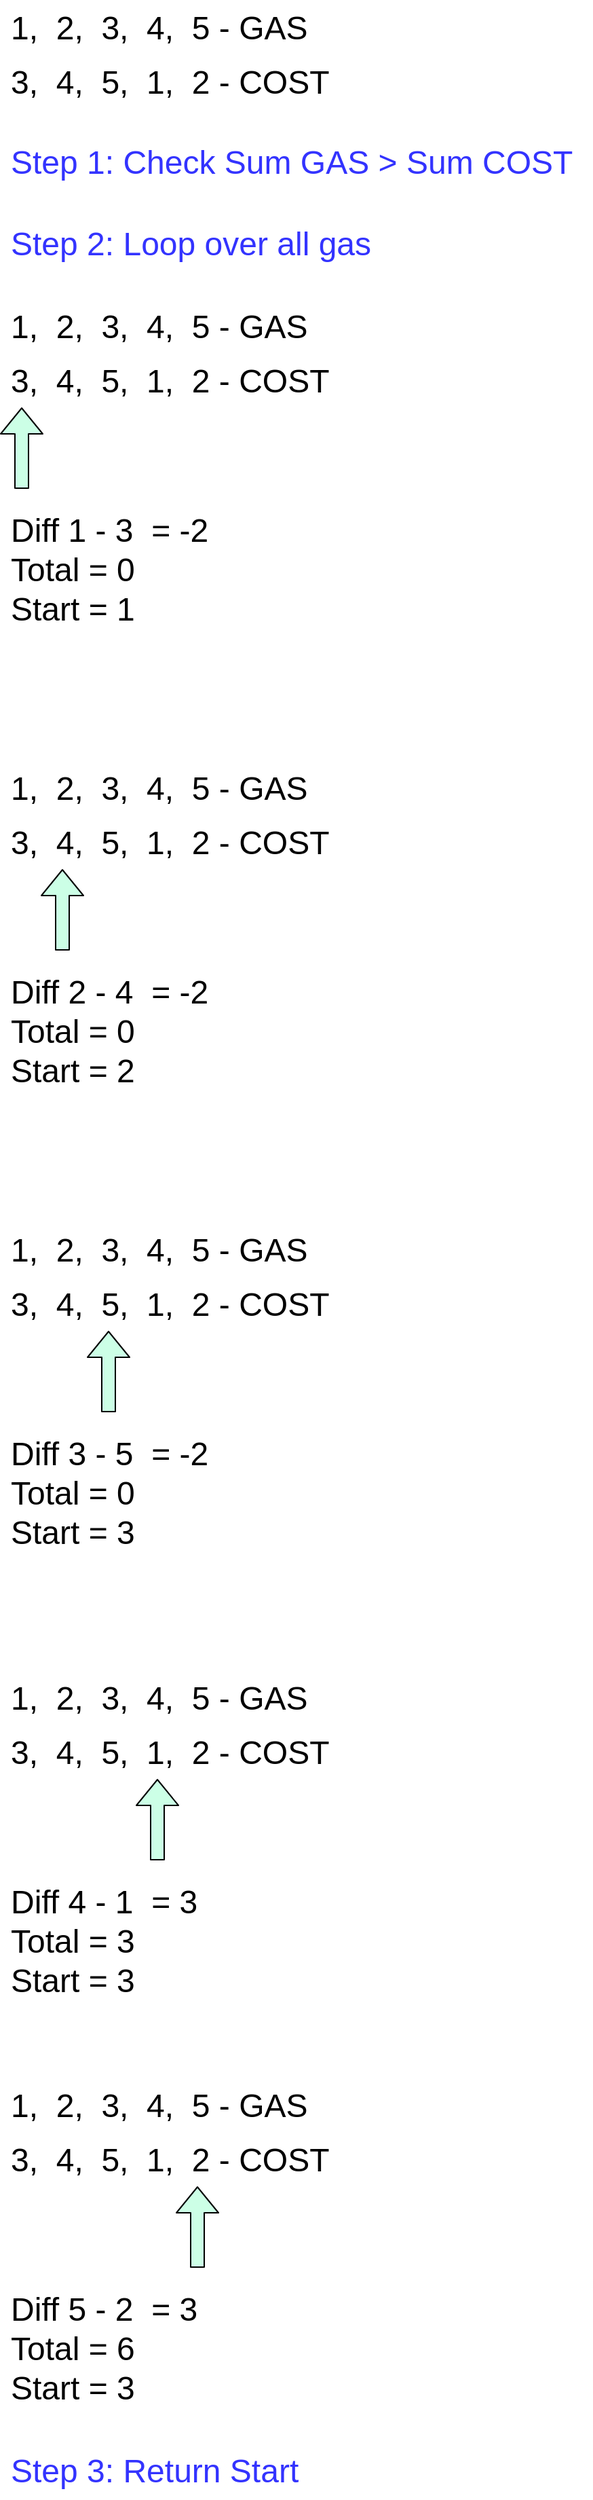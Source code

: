 <mxfile version="12.6.5" type="device"><diagram id="UGh-TFpthN-Amuy4NreV" name="Page-1"><mxGraphModel dx="1108" dy="588" grid="1" gridSize="10" guides="1" tooltips="1" connect="1" arrows="1" fold="1" page="1" pageScale="1" pageWidth="500" pageHeight="1200" math="0" shadow="0"><root><mxCell id="0"/><mxCell id="1" parent="0"/><mxCell id="lN4dKlj48bydUdiA3RfK-1" value="&lt;font style=&quot;font-size: 24px&quot;&gt;1,&amp;nbsp; 2,&amp;nbsp; 3,&amp;nbsp; 4,&amp;nbsp; 5 - GAS&lt;br&gt;&lt;br&gt;&lt;/font&gt;" style="text;html=1;" parent="1" vertex="1"><mxGeometry x="40" y="20" width="300" height="60" as="geometry"/></mxCell><mxCell id="lN4dKlj48bydUdiA3RfK-2" value="&lt;font style=&quot;font-size: 24px&quot;&gt;3,&amp;nbsp; 4,&amp;nbsp; 5,&amp;nbsp; 1,&amp;nbsp; 2 - COST&lt;/font&gt;" style="text;html=1;" parent="1" vertex="1"><mxGeometry x="40" y="60" width="280" height="40" as="geometry"/></mxCell><mxCell id="lN4dKlj48bydUdiA3RfK-3" value="&lt;font style=&quot;font-size: 24px&quot;&gt;Diff 1 - 3&amp;nbsp; = -2&lt;br&gt;Total = 0&lt;br&gt;Start = 1&lt;br&gt;&lt;/font&gt;" style="text;html=1;" parent="1" vertex="1"><mxGeometry x="40" y="390" width="190" height="120" as="geometry"/></mxCell><mxCell id="yy63oLf2C17CsjZ6C1U6-1" value="&lt;font style=&quot;font-size: 24px&quot;&gt;Step 2: Loop over all gas&lt;/font&gt;" style="text;html=1;strokeColor=none;fillColor=none;align=left;verticalAlign=middle;whiteSpace=wrap;rounded=0;fontColor=#3333FF;" vertex="1" parent="1"><mxGeometry x="40" y="180" width="390" height="40" as="geometry"/></mxCell><mxCell id="yy63oLf2C17CsjZ6C1U6-2" value="&lt;font style=&quot;font-size: 24px&quot;&gt;1,&amp;nbsp; 2,&amp;nbsp; 3,&amp;nbsp; 4,&amp;nbsp; 5 - GAS&lt;br&gt;&lt;br&gt;&lt;/font&gt;" style="text;html=1;" vertex="1" parent="1"><mxGeometry x="40" y="240" width="300" height="60" as="geometry"/></mxCell><mxCell id="yy63oLf2C17CsjZ6C1U6-3" value="&lt;font style=&quot;font-size: 24px&quot;&gt;3,&amp;nbsp; 4,&amp;nbsp; 5,&amp;nbsp; 1,&amp;nbsp; 2 - COST&lt;/font&gt;" style="text;html=1;" vertex="1" parent="1"><mxGeometry x="40" y="280" width="280" height="40" as="geometry"/></mxCell><mxCell id="yy63oLf2C17CsjZ6C1U6-4" value="" style="shape=flexArrow;endArrow=classic;html=1;fillColor=#CCFFE6;" edge="1" parent="1"><mxGeometry width="50" height="50" relative="1" as="geometry"><mxPoint x="50" y="380" as="sourcePoint"/><mxPoint x="50" y="320" as="targetPoint"/></mxGeometry></mxCell><mxCell id="yy63oLf2C17CsjZ6C1U6-5" value="&lt;font style=&quot;font-size: 24px&quot;&gt;Diff 2 - 4&amp;nbsp; = -2&lt;br&gt;Total = 0&lt;br&gt;Start = 2&lt;br&gt;&lt;/font&gt;" style="text;html=1;" vertex="1" parent="1"><mxGeometry x="40" y="730" width="190" height="120" as="geometry"/></mxCell><mxCell id="yy63oLf2C17CsjZ6C1U6-6" value="&lt;font style=&quot;font-size: 24px&quot;&gt;1,&amp;nbsp; 2,&amp;nbsp; 3,&amp;nbsp; 4,&amp;nbsp; 5 - GAS&lt;br&gt;&lt;br&gt;&lt;/font&gt;" style="text;html=1;" vertex="1" parent="1"><mxGeometry x="40" y="580" width="300" height="60" as="geometry"/></mxCell><mxCell id="yy63oLf2C17CsjZ6C1U6-7" value="&lt;font style=&quot;font-size: 24px&quot;&gt;3,&amp;nbsp; 4,&amp;nbsp; 5,&amp;nbsp; 1,&amp;nbsp; 2 - COST&lt;/font&gt;" style="text;html=1;" vertex="1" parent="1"><mxGeometry x="40" y="620" width="280" height="40" as="geometry"/></mxCell><mxCell id="yy63oLf2C17CsjZ6C1U6-8" value="" style="shape=flexArrow;endArrow=classic;html=1;fillColor=#CCFFE6;" edge="1" parent="1"><mxGeometry width="50" height="50" relative="1" as="geometry"><mxPoint x="80" y="720" as="sourcePoint"/><mxPoint x="80" y="660" as="targetPoint"/></mxGeometry></mxCell><mxCell id="yy63oLf2C17CsjZ6C1U6-9" value="&lt;font style=&quot;font-size: 24px&quot;&gt;Diff 3 - 5&amp;nbsp; = -2&lt;br&gt;Total = 0&lt;br&gt;Start = 3&lt;br&gt;&lt;/font&gt;" style="text;html=1;" vertex="1" parent="1"><mxGeometry x="40" y="1070" width="190" height="120" as="geometry"/></mxCell><mxCell id="yy63oLf2C17CsjZ6C1U6-10" value="&lt;font style=&quot;font-size: 24px&quot;&gt;1,&amp;nbsp; 2,&amp;nbsp; 3,&amp;nbsp; 4,&amp;nbsp; 5 - GAS&lt;br&gt;&lt;br&gt;&lt;/font&gt;" style="text;html=1;" vertex="1" parent="1"><mxGeometry x="40" y="920" width="300" height="60" as="geometry"/></mxCell><mxCell id="yy63oLf2C17CsjZ6C1U6-11" value="&lt;font style=&quot;font-size: 24px&quot;&gt;3,&amp;nbsp; 4,&amp;nbsp; 5,&amp;nbsp; 1,&amp;nbsp; 2 - COST&lt;/font&gt;" style="text;html=1;" vertex="1" parent="1"><mxGeometry x="40" y="960" width="280" height="40" as="geometry"/></mxCell><mxCell id="yy63oLf2C17CsjZ6C1U6-12" value="" style="shape=flexArrow;endArrow=classic;html=1;fillColor=#CCFFE6;" edge="1" parent="1"><mxGeometry width="50" height="50" relative="1" as="geometry"><mxPoint x="114" y="1060" as="sourcePoint"/><mxPoint x="114" y="1000" as="targetPoint"/></mxGeometry></mxCell><mxCell id="yy63oLf2C17CsjZ6C1U6-13" value="&lt;font style=&quot;font-size: 24px&quot;&gt;Diff 4 - 1&amp;nbsp; = 3&lt;br&gt;Total = 3&lt;br&gt;Start = 3&lt;br&gt;&lt;/font&gt;" style="text;html=1;" vertex="1" parent="1"><mxGeometry x="40" y="1400" width="190" height="120" as="geometry"/></mxCell><mxCell id="yy63oLf2C17CsjZ6C1U6-14" value="&lt;font style=&quot;font-size: 24px&quot;&gt;1,&amp;nbsp; 2,&amp;nbsp; 3,&amp;nbsp; 4,&amp;nbsp; 5 - GAS&lt;br&gt;&lt;br&gt;&lt;/font&gt;" style="text;html=1;" vertex="1" parent="1"><mxGeometry x="40" y="1250" width="300" height="60" as="geometry"/></mxCell><mxCell id="yy63oLf2C17CsjZ6C1U6-15" value="&lt;font style=&quot;font-size: 24px&quot;&gt;3,&amp;nbsp; 4,&amp;nbsp; 5,&amp;nbsp; 1,&amp;nbsp; 2 - COST&lt;/font&gt;" style="text;html=1;" vertex="1" parent="1"><mxGeometry x="40" y="1290" width="280" height="40" as="geometry"/></mxCell><mxCell id="yy63oLf2C17CsjZ6C1U6-16" value="" style="shape=flexArrow;endArrow=classic;html=1;fillColor=#CCFFE6;" edge="1" parent="1"><mxGeometry width="50" height="50" relative="1" as="geometry"><mxPoint x="150" y="1390" as="sourcePoint"/><mxPoint x="150" y="1330" as="targetPoint"/></mxGeometry></mxCell><mxCell id="yy63oLf2C17CsjZ6C1U6-17" value="&lt;font style=&quot;font-size: 24px&quot;&gt;Diff 5 - 2&amp;nbsp; = 3&lt;br&gt;Total = 6&lt;br&gt;Start = 3&lt;br&gt;&lt;/font&gt;" style="text;html=1;" vertex="1" parent="1"><mxGeometry x="40" y="1700" width="190" height="120" as="geometry"/></mxCell><mxCell id="yy63oLf2C17CsjZ6C1U6-18" value="&lt;font style=&quot;font-size: 24px&quot;&gt;1,&amp;nbsp; 2,&amp;nbsp; 3,&amp;nbsp; 4,&amp;nbsp; 5 - GAS&lt;br&gt;&lt;br&gt;&lt;/font&gt;" style="text;html=1;" vertex="1" parent="1"><mxGeometry x="40" y="1550" width="300" height="60" as="geometry"/></mxCell><mxCell id="yy63oLf2C17CsjZ6C1U6-19" value="&lt;font style=&quot;font-size: 24px&quot;&gt;3,&amp;nbsp; 4,&amp;nbsp; 5,&amp;nbsp; 1,&amp;nbsp; 2 - COST&lt;/font&gt;" style="text;html=1;" vertex="1" parent="1"><mxGeometry x="40" y="1590" width="280" height="40" as="geometry"/></mxCell><mxCell id="yy63oLf2C17CsjZ6C1U6-20" value="" style="shape=flexArrow;endArrow=classic;html=1;fillColor=#CCFFE6;" edge="1" parent="1"><mxGeometry width="50" height="50" relative="1" as="geometry"><mxPoint x="179.5" y="1690" as="sourcePoint"/><mxPoint x="179.5" y="1630" as="targetPoint"/></mxGeometry></mxCell><mxCell id="yy63oLf2C17CsjZ6C1U6-21" value="&lt;font style=&quot;font-size: 24px&quot;&gt;Step 3: Return Start&lt;/font&gt;" style="text;html=1;strokeColor=none;fillColor=none;align=left;verticalAlign=middle;whiteSpace=wrap;rounded=0;fontColor=#3333FF;" vertex="1" parent="1"><mxGeometry x="40" y="1820" width="390" height="40" as="geometry"/></mxCell><mxCell id="yy63oLf2C17CsjZ6C1U6-22" value="&lt;font style=&quot;font-size: 24px&quot;&gt;Step 1: Check Sum GAS &amp;gt; Sum COST&lt;/font&gt;" style="text;html=1;strokeColor=none;fillColor=none;align=left;verticalAlign=middle;whiteSpace=wrap;rounded=0;fontColor=#3333FF;" vertex="1" parent="1"><mxGeometry x="40" y="120" width="430" height="40" as="geometry"/></mxCell></root></mxGraphModel></diagram></mxfile>